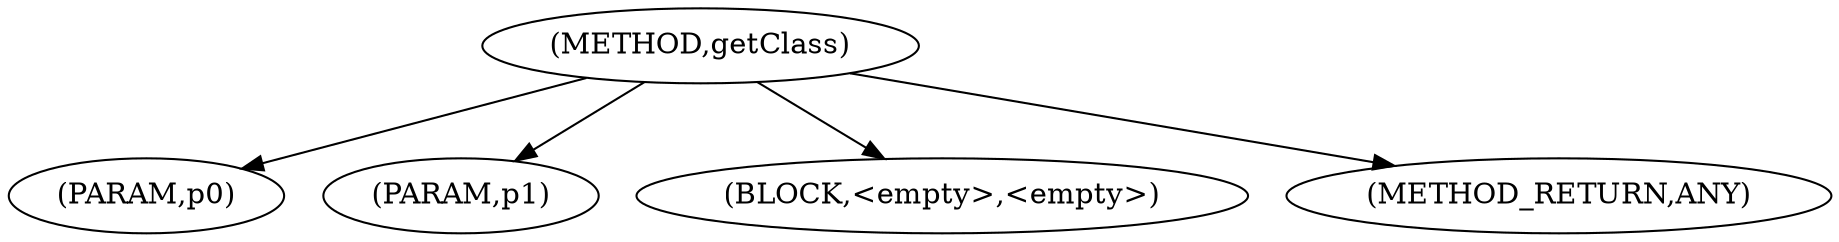 digraph "getClass" {  
"2038" [label = <(METHOD,getClass)> ]
"2039" [label = <(PARAM,p0)> ]
"2040" [label = <(PARAM,p1)> ]
"2041" [label = <(BLOCK,&lt;empty&gt;,&lt;empty&gt;)> ]
"2042" [label = <(METHOD_RETURN,ANY)> ]
  "2038" -> "2039" 
  "2038" -> "2040" 
  "2038" -> "2041" 
  "2038" -> "2042" 
}
